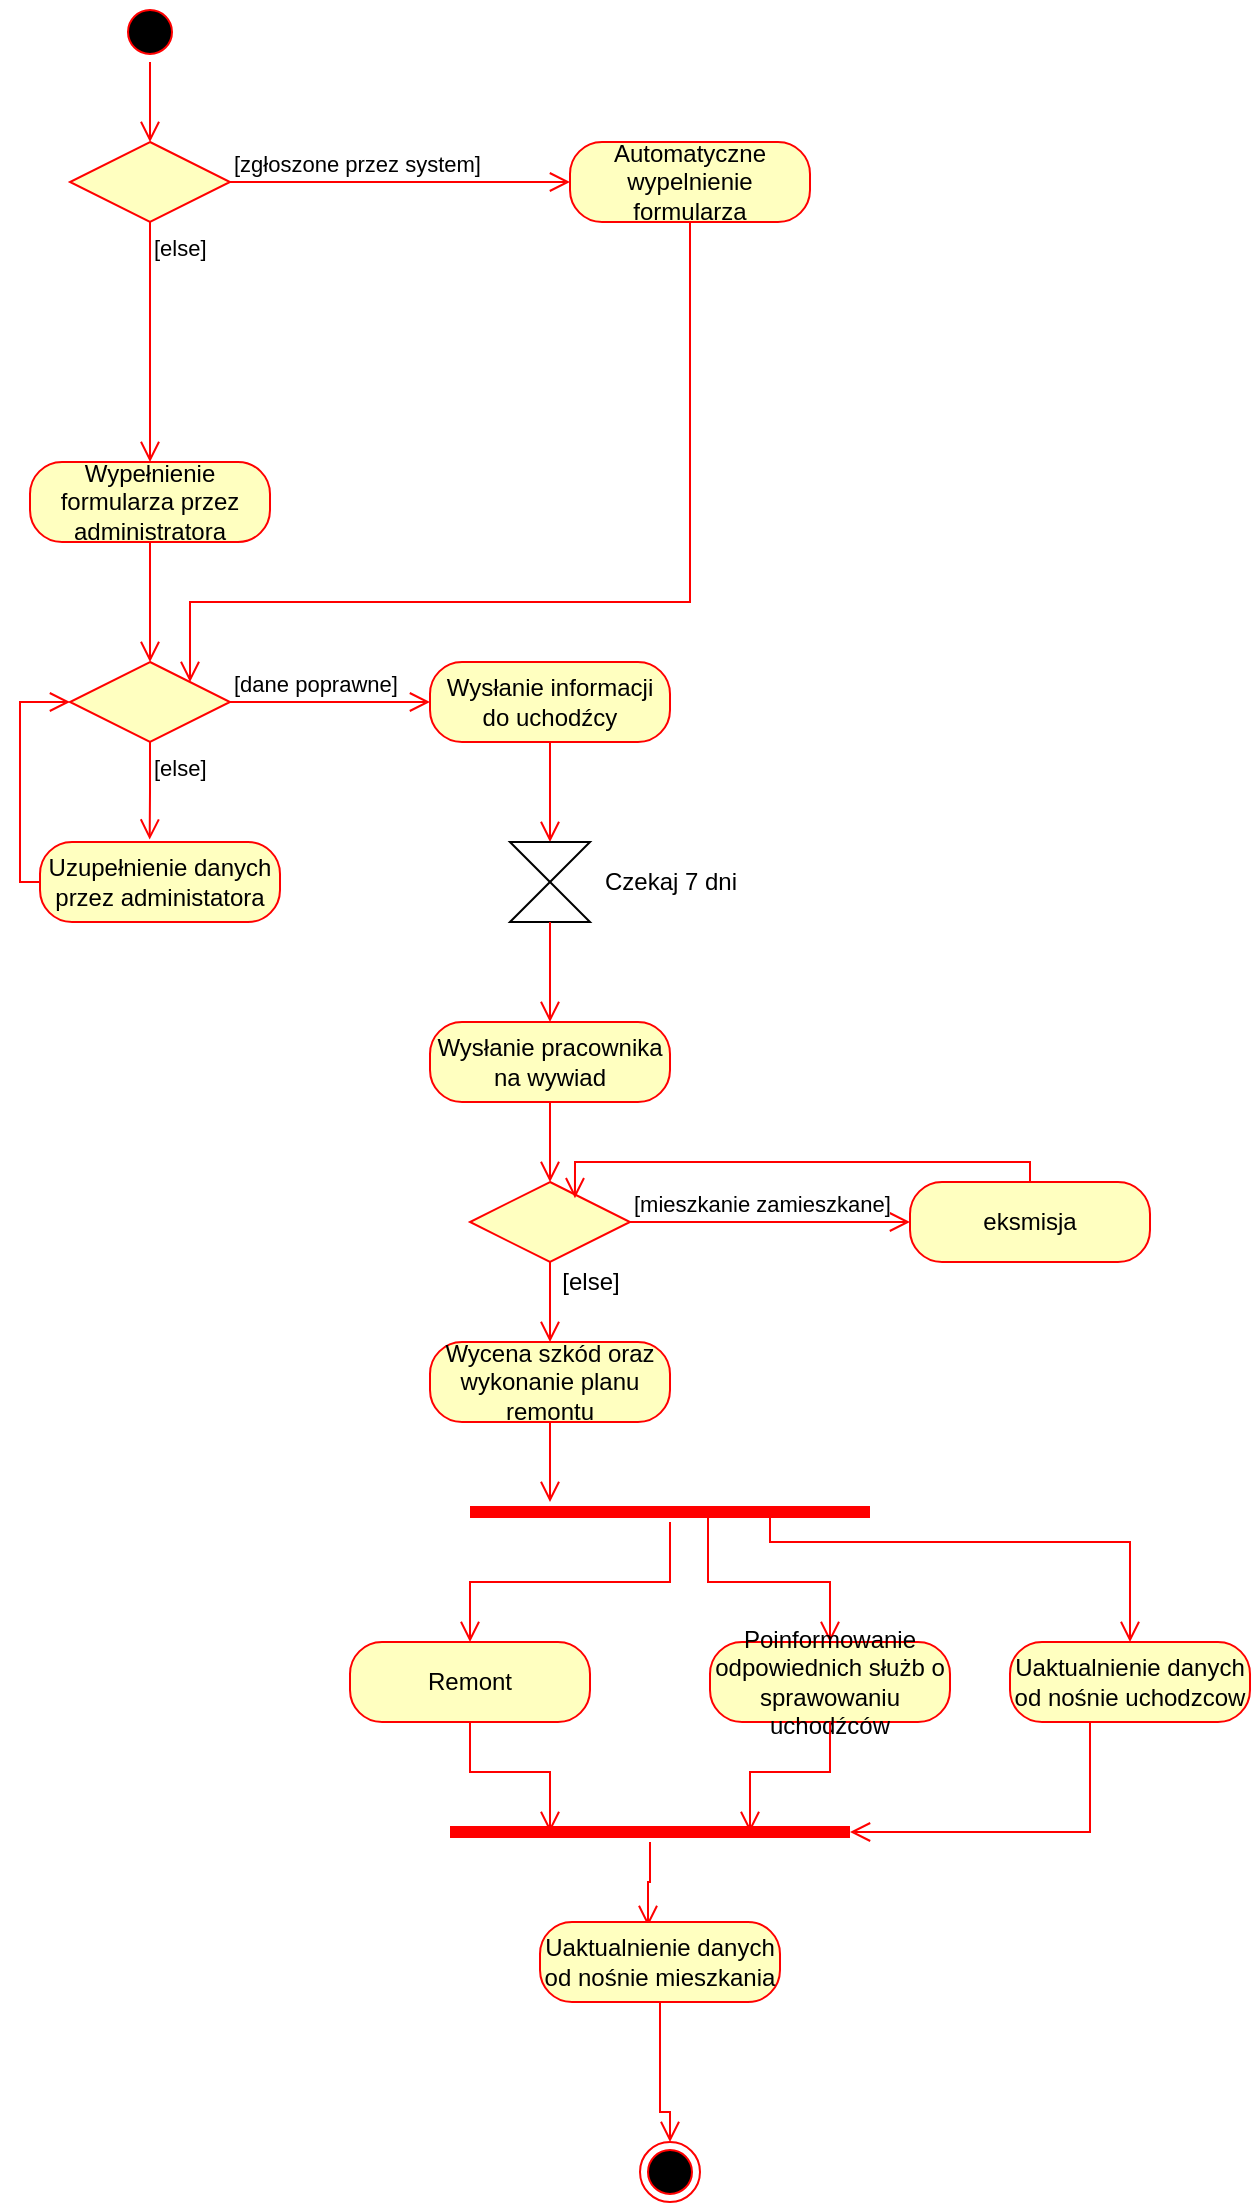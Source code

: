 <mxfile version="18.0.2" type="github">
  <diagram id="Kgv1sYfI7EZfzf8PSb_r" name="Page-1">
    <mxGraphModel dx="886" dy="747" grid="1" gridSize="10" guides="1" tooltips="1" connect="1" arrows="1" fold="1" page="1" pageScale="1" pageWidth="827" pageHeight="1169" math="0" shadow="0">
      <root>
        <mxCell id="0" />
        <mxCell id="1" parent="0" />
        <mxCell id="p36oAo-u4bpHEQn97YH8-1" value="" style="ellipse;html=1;shape=startState;fillColor=#000000;strokeColor=#ff0000;" vertex="1" parent="1">
          <mxGeometry x="405" y="60" width="30" height="30" as="geometry" />
        </mxCell>
        <mxCell id="p36oAo-u4bpHEQn97YH8-2" value="" style="edgeStyle=orthogonalEdgeStyle;html=1;verticalAlign=bottom;endArrow=open;endSize=8;strokeColor=#ff0000;rounded=0;entryX=0.5;entryY=0;entryDx=0;entryDy=0;" edge="1" source="p36oAo-u4bpHEQn97YH8-1" parent="1" target="p36oAo-u4bpHEQn97YH8-5">
          <mxGeometry relative="1" as="geometry">
            <mxPoint x="425" y="110" as="targetPoint" />
          </mxGeometry>
        </mxCell>
        <mxCell id="p36oAo-u4bpHEQn97YH8-5" value="" style="rhombus;whiteSpace=wrap;html=1;fillColor=#ffffc0;strokeColor=#ff0000;" vertex="1" parent="1">
          <mxGeometry x="380" y="130" width="80" height="40" as="geometry" />
        </mxCell>
        <mxCell id="p36oAo-u4bpHEQn97YH8-6" value="[zgłoszone przez system]" style="edgeStyle=orthogonalEdgeStyle;html=1;align=left;verticalAlign=bottom;endArrow=open;endSize=8;strokeColor=#ff0000;rounded=0;entryX=0;entryY=0.5;entryDx=0;entryDy=0;" edge="1" source="p36oAo-u4bpHEQn97YH8-5" parent="1" target="p36oAo-u4bpHEQn97YH8-8">
          <mxGeometry x="-1" relative="1" as="geometry">
            <mxPoint x="620" y="150" as="targetPoint" />
          </mxGeometry>
        </mxCell>
        <mxCell id="p36oAo-u4bpHEQn97YH8-7" value="[else]" style="edgeStyle=orthogonalEdgeStyle;html=1;align=left;verticalAlign=top;endArrow=open;endSize=8;strokeColor=#ff0000;rounded=0;entryX=0.5;entryY=0;entryDx=0;entryDy=0;" edge="1" source="p36oAo-u4bpHEQn97YH8-5" parent="1" target="p36oAo-u4bpHEQn97YH8-10">
          <mxGeometry x="-1" relative="1" as="geometry">
            <mxPoint x="420" y="250" as="targetPoint" />
            <Array as="points">
              <mxPoint x="420" y="220" />
              <mxPoint x="420" y="220" />
            </Array>
          </mxGeometry>
        </mxCell>
        <mxCell id="p36oAo-u4bpHEQn97YH8-8" value="Automatyczne wypelnienie formularza" style="rounded=1;whiteSpace=wrap;html=1;arcSize=40;fontColor=#000000;fillColor=#ffffc0;strokeColor=#ff0000;" vertex="1" parent="1">
          <mxGeometry x="630" y="130" width="120" height="40" as="geometry" />
        </mxCell>
        <mxCell id="p36oAo-u4bpHEQn97YH8-9" value="" style="edgeStyle=orthogonalEdgeStyle;html=1;verticalAlign=bottom;endArrow=open;endSize=8;strokeColor=#ff0000;rounded=0;entryX=1;entryY=0;entryDx=0;entryDy=0;" edge="1" source="p36oAo-u4bpHEQn97YH8-8" parent="1" target="p36oAo-u4bpHEQn97YH8-12">
          <mxGeometry relative="1" as="geometry">
            <mxPoint x="690" y="220" as="targetPoint" />
            <Array as="points">
              <mxPoint x="690" y="360" />
              <mxPoint x="440" y="360" />
            </Array>
          </mxGeometry>
        </mxCell>
        <mxCell id="p36oAo-u4bpHEQn97YH8-10" value="Wypełnienie formularza przez administratora" style="rounded=1;whiteSpace=wrap;html=1;arcSize=40;fontColor=#000000;fillColor=#ffffc0;strokeColor=#ff0000;" vertex="1" parent="1">
          <mxGeometry x="360" y="290" width="120" height="40" as="geometry" />
        </mxCell>
        <mxCell id="p36oAo-u4bpHEQn97YH8-11" value="" style="edgeStyle=orthogonalEdgeStyle;html=1;verticalAlign=bottom;endArrow=open;endSize=8;strokeColor=#ff0000;rounded=0;" edge="1" source="p36oAo-u4bpHEQn97YH8-10" parent="1">
          <mxGeometry relative="1" as="geometry">
            <mxPoint x="420" y="390" as="targetPoint" />
          </mxGeometry>
        </mxCell>
        <mxCell id="p36oAo-u4bpHEQn97YH8-12" value="" style="rhombus;whiteSpace=wrap;html=1;fillColor=#ffffc0;strokeColor=#ff0000;" vertex="1" parent="1">
          <mxGeometry x="380" y="390" width="80" height="40" as="geometry" />
        </mxCell>
        <mxCell id="p36oAo-u4bpHEQn97YH8-13" value="[dane poprawne]" style="edgeStyle=orthogonalEdgeStyle;html=1;align=left;verticalAlign=bottom;endArrow=open;endSize=8;strokeColor=#ff0000;rounded=0;entryX=0;entryY=0.5;entryDx=0;entryDy=0;" edge="1" source="p36oAo-u4bpHEQn97YH8-12" parent="1" target="p36oAo-u4bpHEQn97YH8-18">
          <mxGeometry x="-1" relative="1" as="geometry">
            <mxPoint x="550" y="410" as="targetPoint" />
          </mxGeometry>
        </mxCell>
        <mxCell id="p36oAo-u4bpHEQn97YH8-14" value="[else]" style="edgeStyle=orthogonalEdgeStyle;html=1;align=left;verticalAlign=top;endArrow=open;endSize=8;strokeColor=#ff0000;rounded=0;entryX=0.457;entryY=-0.03;entryDx=0;entryDy=0;entryPerimeter=0;" edge="1" source="p36oAo-u4bpHEQn97YH8-12" parent="1" target="p36oAo-u4bpHEQn97YH8-15">
          <mxGeometry x="-1" relative="1" as="geometry">
            <mxPoint x="420" y="480" as="targetPoint" />
            <Array as="points" />
          </mxGeometry>
        </mxCell>
        <mxCell id="p36oAo-u4bpHEQn97YH8-15" value="Uzupełnienie danych przez administatora" style="rounded=1;whiteSpace=wrap;html=1;arcSize=40;fontColor=#000000;fillColor=#ffffc0;strokeColor=#ff0000;" vertex="1" parent="1">
          <mxGeometry x="365" y="480" width="120" height="40" as="geometry" />
        </mxCell>
        <mxCell id="p36oAo-u4bpHEQn97YH8-16" value="" style="edgeStyle=orthogonalEdgeStyle;html=1;verticalAlign=bottom;endArrow=open;endSize=8;strokeColor=#ff0000;rounded=0;entryX=0;entryY=0.5;entryDx=0;entryDy=0;" edge="1" source="p36oAo-u4bpHEQn97YH8-15" parent="1" target="p36oAo-u4bpHEQn97YH8-12">
          <mxGeometry relative="1" as="geometry">
            <mxPoint x="320" y="380" as="targetPoint" />
            <Array as="points">
              <mxPoint x="355" y="500" />
              <mxPoint x="355" y="410" />
            </Array>
          </mxGeometry>
        </mxCell>
        <mxCell id="p36oAo-u4bpHEQn97YH8-18" value="Wysłanie informacji do uchodźcy " style="rounded=1;whiteSpace=wrap;html=1;arcSize=40;fontColor=#000000;fillColor=#ffffc0;strokeColor=#ff0000;" vertex="1" parent="1">
          <mxGeometry x="560" y="390" width="120" height="40" as="geometry" />
        </mxCell>
        <mxCell id="p36oAo-u4bpHEQn97YH8-19" value="" style="edgeStyle=orthogonalEdgeStyle;html=1;verticalAlign=bottom;endArrow=open;endSize=8;strokeColor=#ff0000;rounded=0;entryX=0.5;entryY=0;entryDx=0;entryDy=0;" edge="1" source="p36oAo-u4bpHEQn97YH8-18" parent="1" target="p36oAo-u4bpHEQn97YH8-20">
          <mxGeometry relative="1" as="geometry">
            <mxPoint x="620" y="480" as="targetPoint" />
          </mxGeometry>
        </mxCell>
        <mxCell id="p36oAo-u4bpHEQn97YH8-20" value="" style="shape=collate;whiteSpace=wrap;html=1;" vertex="1" parent="1">
          <mxGeometry x="600" y="480" width="40" height="40" as="geometry" />
        </mxCell>
        <mxCell id="p36oAo-u4bpHEQn97YH8-21" value="Czekaj 7 dni" style="text;html=1;align=center;verticalAlign=middle;resizable=0;points=[];autosize=1;strokeColor=none;fillColor=none;" vertex="1" parent="1">
          <mxGeometry x="640" y="490" width="80" height="20" as="geometry" />
        </mxCell>
        <mxCell id="p36oAo-u4bpHEQn97YH8-27" value="" style="edgeStyle=orthogonalEdgeStyle;html=1;verticalAlign=bottom;endArrow=open;endSize=8;strokeColor=#ff0000;rounded=0;entryX=0.5;entryY=0;entryDx=0;entryDy=0;exitX=0.5;exitY=1;exitDx=0;exitDy=0;" edge="1" parent="1" source="p36oAo-u4bpHEQn97YH8-20" target="p36oAo-u4bpHEQn97YH8-28">
          <mxGeometry relative="1" as="geometry">
            <mxPoint x="620" y="545" as="targetPoint" />
            <mxPoint x="630" y="440" as="sourcePoint" />
          </mxGeometry>
        </mxCell>
        <mxCell id="p36oAo-u4bpHEQn97YH8-28" value="&lt;div&gt;Wysłanie pracownika&lt;/div&gt;&lt;div&gt;na wywiad&lt;br&gt;&lt;/div&gt;" style="rounded=1;whiteSpace=wrap;html=1;arcSize=40;fontColor=#000000;fillColor=#ffffc0;strokeColor=#ff0000;" vertex="1" parent="1">
          <mxGeometry x="560" y="570" width="120" height="40" as="geometry" />
        </mxCell>
        <mxCell id="p36oAo-u4bpHEQn97YH8-29" value="" style="edgeStyle=orthogonalEdgeStyle;html=1;verticalAlign=bottom;endArrow=open;endSize=8;strokeColor=#ff0000;rounded=0;entryX=0.5;entryY=0;entryDx=0;entryDy=0;" edge="1" source="p36oAo-u4bpHEQn97YH8-28" parent="1" target="p36oAo-u4bpHEQn97YH8-32">
          <mxGeometry relative="1" as="geometry">
            <mxPoint x="620" y="640" as="targetPoint" />
          </mxGeometry>
        </mxCell>
        <mxCell id="p36oAo-u4bpHEQn97YH8-32" value="" style="rhombus;whiteSpace=wrap;html=1;fillColor=#ffffc0;strokeColor=#ff0000;" vertex="1" parent="1">
          <mxGeometry x="580" y="650" width="80" height="40" as="geometry" />
        </mxCell>
        <mxCell id="p36oAo-u4bpHEQn97YH8-33" value="[mieszkanie zamieszkane]" style="edgeStyle=orthogonalEdgeStyle;html=1;align=left;verticalAlign=bottom;endArrow=open;endSize=8;strokeColor=#ff0000;rounded=0;entryX=0;entryY=0.5;entryDx=0;entryDy=0;" edge="1" source="p36oAo-u4bpHEQn97YH8-32" parent="1" target="p36oAo-u4bpHEQn97YH8-37">
          <mxGeometry x="-1" relative="1" as="geometry">
            <mxPoint x="730" y="670" as="targetPoint" />
          </mxGeometry>
        </mxCell>
        <mxCell id="p36oAo-u4bpHEQn97YH8-34" value="" style="edgeStyle=orthogonalEdgeStyle;html=1;align=left;verticalAlign=top;endArrow=open;endSize=8;strokeColor=#ff0000;rounded=0;entryX=0.5;entryY=0;entryDx=0;entryDy=0;" edge="1" source="p36oAo-u4bpHEQn97YH8-32" parent="1" target="p36oAo-u4bpHEQn97YH8-46">
          <mxGeometry x="-1" relative="1" as="geometry">
            <mxPoint x="620" y="770" as="targetPoint" />
            <Array as="points" />
          </mxGeometry>
        </mxCell>
        <mxCell id="p36oAo-u4bpHEQn97YH8-37" value="eksmisja" style="rounded=1;whiteSpace=wrap;html=1;arcSize=40;fontColor=#000000;fillColor=#ffffc0;strokeColor=#ff0000;" vertex="1" parent="1">
          <mxGeometry x="800" y="650" width="120" height="40" as="geometry" />
        </mxCell>
        <mxCell id="p36oAo-u4bpHEQn97YH8-38" value="" style="edgeStyle=orthogonalEdgeStyle;html=1;verticalAlign=bottom;endArrow=open;endSize=8;strokeColor=#ff0000;rounded=0;entryX=0.656;entryY=0.203;entryDx=0;entryDy=0;entryPerimeter=0;" edge="1" source="p36oAo-u4bpHEQn97YH8-37" parent="1" target="p36oAo-u4bpHEQn97YH8-32">
          <mxGeometry relative="1" as="geometry">
            <mxPoint x="710" y="630" as="targetPoint" />
            <Array as="points">
              <mxPoint x="860" y="640" />
              <mxPoint x="633" y="640" />
            </Array>
          </mxGeometry>
        </mxCell>
        <mxCell id="p36oAo-u4bpHEQn97YH8-39" value="[else]" style="text;html=1;align=center;verticalAlign=middle;resizable=0;points=[];autosize=1;strokeColor=none;fillColor=none;" vertex="1" parent="1">
          <mxGeometry x="615" y="690" width="50" height="20" as="geometry" />
        </mxCell>
        <mxCell id="p36oAo-u4bpHEQn97YH8-46" value="Wycena szkód oraz wykonanie planu remontu" style="rounded=1;whiteSpace=wrap;html=1;arcSize=40;fontColor=#000000;fillColor=#ffffc0;strokeColor=#ff0000;" vertex="1" parent="1">
          <mxGeometry x="560" y="730" width="120" height="40" as="geometry" />
        </mxCell>
        <mxCell id="p36oAo-u4bpHEQn97YH8-47" value="" style="edgeStyle=orthogonalEdgeStyle;html=1;verticalAlign=bottom;endArrow=open;endSize=8;strokeColor=#ff0000;rounded=0;" edge="1" source="p36oAo-u4bpHEQn97YH8-46" parent="1">
          <mxGeometry relative="1" as="geometry">
            <mxPoint x="620" y="810" as="targetPoint" />
          </mxGeometry>
        </mxCell>
        <mxCell id="p36oAo-u4bpHEQn97YH8-48" value="" style="shape=line;html=1;strokeWidth=6;strokeColor=#ff0000;" vertex="1" parent="1">
          <mxGeometry x="580" y="810" width="200" height="10" as="geometry" />
        </mxCell>
        <mxCell id="p36oAo-u4bpHEQn97YH8-49" value="" style="edgeStyle=orthogonalEdgeStyle;html=1;verticalAlign=bottom;endArrow=open;endSize=8;strokeColor=#ff0000;rounded=0;entryX=0.5;entryY=0;entryDx=0;entryDy=0;" edge="1" source="p36oAo-u4bpHEQn97YH8-48" parent="1" target="p36oAo-u4bpHEQn97YH8-50">
          <mxGeometry relative="1" as="geometry">
            <mxPoint x="680" y="890" as="targetPoint" />
          </mxGeometry>
        </mxCell>
        <mxCell id="p36oAo-u4bpHEQn97YH8-50" value="Remont" style="rounded=1;whiteSpace=wrap;html=1;arcSize=40;fontColor=#000000;fillColor=#ffffc0;strokeColor=#ff0000;" vertex="1" parent="1">
          <mxGeometry x="520" y="880" width="120" height="40" as="geometry" />
        </mxCell>
        <mxCell id="p36oAo-u4bpHEQn97YH8-51" value="" style="edgeStyle=orthogonalEdgeStyle;html=1;verticalAlign=bottom;endArrow=open;endSize=8;strokeColor=#ff0000;rounded=0;entryX=0.25;entryY=0.5;entryDx=0;entryDy=0;entryPerimeter=0;" edge="1" source="p36oAo-u4bpHEQn97YH8-50" parent="1" target="p36oAo-u4bpHEQn97YH8-62">
          <mxGeometry relative="1" as="geometry">
            <mxPoint x="580" y="980" as="targetPoint" />
          </mxGeometry>
        </mxCell>
        <mxCell id="p36oAo-u4bpHEQn97YH8-53" value="" style="edgeStyle=orthogonalEdgeStyle;html=1;verticalAlign=bottom;endArrow=open;endSize=8;strokeColor=#ff0000;rounded=0;exitX=0.595;exitY=0.7;exitDx=0;exitDy=0;exitPerimeter=0;entryX=0.5;entryY=0;entryDx=0;entryDy=0;" edge="1" parent="1" source="p36oAo-u4bpHEQn97YH8-48" target="p36oAo-u4bpHEQn97YH8-54">
          <mxGeometry relative="1" as="geometry">
            <mxPoint x="760" y="880" as="targetPoint" />
            <mxPoint x="690" y="830" as="sourcePoint" />
          </mxGeometry>
        </mxCell>
        <mxCell id="p36oAo-u4bpHEQn97YH8-54" value="Poinformowanie odpowiednich służb o sprawowaniu uchodźców " style="rounded=1;whiteSpace=wrap;html=1;arcSize=40;fontColor=#000000;fillColor=#ffffc0;strokeColor=#ff0000;" vertex="1" parent="1">
          <mxGeometry x="700" y="880" width="120" height="40" as="geometry" />
        </mxCell>
        <mxCell id="p36oAo-u4bpHEQn97YH8-55" value="" style="edgeStyle=orthogonalEdgeStyle;html=1;verticalAlign=bottom;endArrow=open;endSize=8;strokeColor=#ff0000;rounded=0;entryX=0.75;entryY=0.5;entryDx=0;entryDy=0;entryPerimeter=0;" edge="1" source="p36oAo-u4bpHEQn97YH8-54" parent="1" target="p36oAo-u4bpHEQn97YH8-62">
          <mxGeometry relative="1" as="geometry">
            <mxPoint x="760" y="980" as="targetPoint" />
          </mxGeometry>
        </mxCell>
        <mxCell id="p36oAo-u4bpHEQn97YH8-62" value="" style="shape=line;html=1;strokeWidth=6;strokeColor=#ff0000;" vertex="1" parent="1">
          <mxGeometry x="570" y="970" width="200" height="10" as="geometry" />
        </mxCell>
        <mxCell id="p36oAo-u4bpHEQn97YH8-63" value="" style="edgeStyle=orthogonalEdgeStyle;html=1;verticalAlign=bottom;endArrow=open;endSize=8;strokeColor=#ff0000;rounded=0;entryX=0.45;entryY=0.05;entryDx=0;entryDy=0;entryPerimeter=0;" edge="1" source="p36oAo-u4bpHEQn97YH8-62" parent="1" target="p36oAo-u4bpHEQn97YH8-64">
          <mxGeometry relative="1" as="geometry">
            <mxPoint x="660" y="1060" as="targetPoint" />
          </mxGeometry>
        </mxCell>
        <mxCell id="p36oAo-u4bpHEQn97YH8-64" value="Uaktualnienie danych od nośnie mieszkania" style="rounded=1;whiteSpace=wrap;html=1;arcSize=40;fontColor=#000000;fillColor=#ffffc0;strokeColor=#ff0000;" vertex="1" parent="1">
          <mxGeometry x="615" y="1020" width="120" height="40" as="geometry" />
        </mxCell>
        <mxCell id="p36oAo-u4bpHEQn97YH8-65" value="" style="edgeStyle=orthogonalEdgeStyle;html=1;verticalAlign=bottom;endArrow=open;endSize=8;strokeColor=#ff0000;rounded=0;entryX=0.5;entryY=0;entryDx=0;entryDy=0;" edge="1" source="p36oAo-u4bpHEQn97YH8-64" parent="1" target="p36oAo-u4bpHEQn97YH8-70">
          <mxGeometry relative="1" as="geometry">
            <mxPoint x="670" y="1169" as="targetPoint" />
            <Array as="points">
              <mxPoint x="675" y="1115" />
              <mxPoint x="680" y="1115" />
            </Array>
          </mxGeometry>
        </mxCell>
        <mxCell id="p36oAo-u4bpHEQn97YH8-66" value="Uaktualnienie danych od nośnie uchodzcow" style="rounded=1;whiteSpace=wrap;html=1;arcSize=40;fontColor=#000000;fillColor=#ffffc0;strokeColor=#ff0000;" vertex="1" parent="1">
          <mxGeometry x="850" y="880" width="120" height="40" as="geometry" />
        </mxCell>
        <mxCell id="p36oAo-u4bpHEQn97YH8-68" value="" style="edgeStyle=orthogonalEdgeStyle;html=1;verticalAlign=bottom;endArrow=open;endSize=8;strokeColor=#ff0000;rounded=0;exitX=0.5;exitY=1;exitDx=0;exitDy=0;entryX=1;entryY=0.5;entryDx=0;entryDy=0;entryPerimeter=0;" edge="1" parent="1" source="p36oAo-u4bpHEQn97YH8-66" target="p36oAo-u4bpHEQn97YH8-62">
          <mxGeometry relative="1" as="geometry">
            <mxPoint x="680" y="1179" as="targetPoint" />
            <mxPoint x="685" y="1070" as="sourcePoint" />
            <Array as="points">
              <mxPoint x="890" y="920" />
              <mxPoint x="890" y="975" />
            </Array>
          </mxGeometry>
        </mxCell>
        <mxCell id="p36oAo-u4bpHEQn97YH8-69" value="" style="edgeStyle=orthogonalEdgeStyle;html=1;verticalAlign=bottom;endArrow=open;endSize=8;strokeColor=#ff0000;rounded=0;exitX=0.75;exitY=0.5;exitDx=0;exitDy=0;exitPerimeter=0;entryX=0.5;entryY=0;entryDx=0;entryDy=0;" edge="1" parent="1" source="p36oAo-u4bpHEQn97YH8-48" target="p36oAo-u4bpHEQn97YH8-66">
          <mxGeometry relative="1" as="geometry">
            <mxPoint x="770" y="890" as="targetPoint" />
            <mxPoint x="709" y="827" as="sourcePoint" />
            <Array as="points">
              <mxPoint x="730" y="830" />
              <mxPoint x="910" y="830" />
            </Array>
          </mxGeometry>
        </mxCell>
        <mxCell id="p36oAo-u4bpHEQn97YH8-70" value="" style="ellipse;html=1;shape=endState;fillColor=#000000;strokeColor=#ff0000;" vertex="1" parent="1">
          <mxGeometry x="665" y="1130" width="30" height="30" as="geometry" />
        </mxCell>
      </root>
    </mxGraphModel>
  </diagram>
</mxfile>
